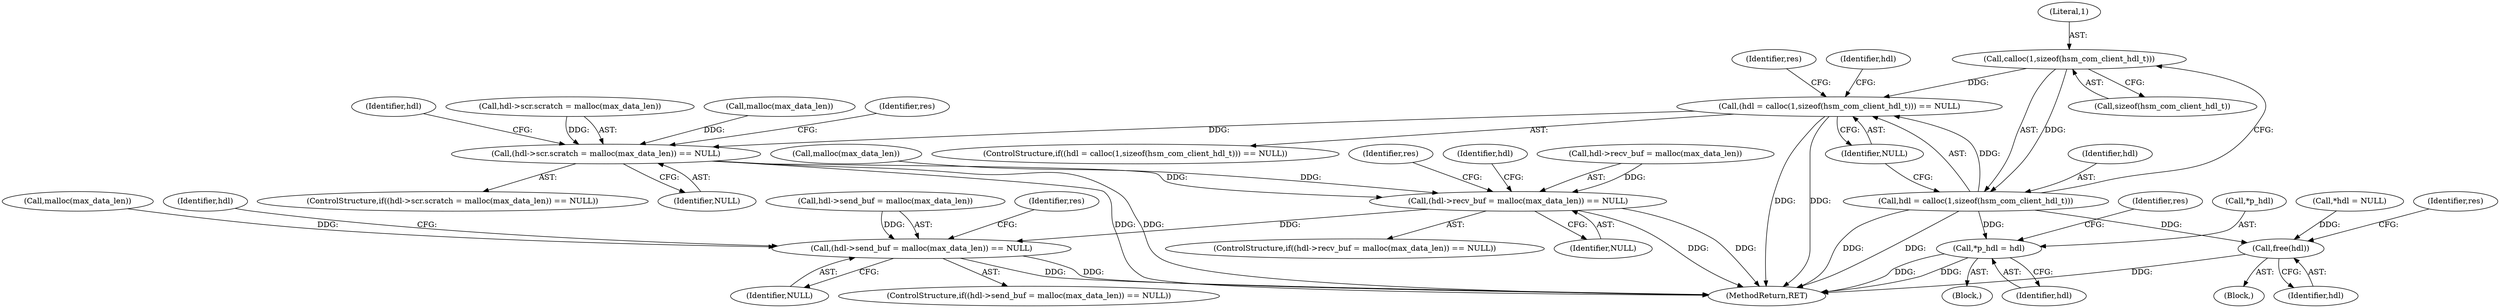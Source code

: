 digraph "0_opa-ff_c5759e7b76f5bf844be6c6641cc1b356bbc83869_1@API" {
"1000152" [label="(Call,calloc(1,sizeof(hsm_com_client_hdl_t)))"];
"1000149" [label="(Call,(hdl = calloc(1,sizeof(hsm_com_client_hdl_t))) == NULL)"];
"1000163" [label="(Call,(hdl->scr.scratch = malloc(max_data_len)) == NULL)"];
"1000179" [label="(Call,(hdl->recv_buf = malloc(max_data_len)) == NULL)"];
"1000193" [label="(Call,(hdl->send_buf = malloc(max_data_len)) == NULL)"];
"1000150" [label="(Call,hdl = calloc(1,sizeof(hsm_com_client_hdl_t)))"];
"1000258" [label="(Call,*p_hdl = hdl)"];
"1000290" [label="(Call,free(hdl))"];
"1000159" [label="(Identifier,res)"];
"1000182" [label="(Identifier,hdl)"];
"1000291" [label="(Identifier,hdl)"];
"1000170" [label="(Call,malloc(max_data_len))"];
"1000267" [label="(Block,)"];
"1000162" [label="(ControlStructure,if((hdl->scr.scratch = malloc(max_data_len)) == NULL))"];
"1000178" [label="(ControlStructure,if((hdl->recv_buf = malloc(max_data_len)) == NULL))"];
"1000263" [label="(Identifier,res)"];
"1000153" [label="(Literal,1)"];
"1000107" [label="(Call,*hdl = NULL)"];
"1000186" [label="(Identifier,NULL)"];
"1000163" [label="(Call,(hdl->scr.scratch = malloc(max_data_len)) == NULL)"];
"1000151" [label="(Identifier,hdl)"];
"1000184" [label="(Call,malloc(max_data_len))"];
"1000194" [label="(Call,hdl->send_buf = malloc(max_data_len))"];
"1000189" [label="(Identifier,res)"];
"1000172" [label="(Identifier,NULL)"];
"1000261" [label="(Identifier,hdl)"];
"1000294" [label="(MethodReturn,RET)"];
"1000175" [label="(Identifier,res)"];
"1000164" [label="(Call,hdl->scr.scratch = malloc(max_data_len))"];
"1000154" [label="(Call,sizeof(hsm_com_client_hdl_t))"];
"1000196" [label="(Identifier,hdl)"];
"1000203" [label="(Identifier,res)"];
"1000293" [label="(Identifier,res)"];
"1000152" [label="(Call,calloc(1,sizeof(hsm_com_client_hdl_t)))"];
"1000193" [label="(Call,(hdl->send_buf = malloc(max_data_len)) == NULL)"];
"1000149" [label="(Call,(hdl = calloc(1,sizeof(hsm_com_client_hdl_t))) == NULL)"];
"1000156" [label="(Identifier,NULL)"];
"1000105" [label="(Block,)"];
"1000192" [label="(ControlStructure,if((hdl->send_buf = malloc(max_data_len)) == NULL))"];
"1000180" [label="(Call,hdl->recv_buf = malloc(max_data_len))"];
"1000150" [label="(Call,hdl = calloc(1,sizeof(hsm_com_client_hdl_t)))"];
"1000200" [label="(Identifier,NULL)"];
"1000167" [label="(Identifier,hdl)"];
"1000259" [label="(Call,*p_hdl)"];
"1000148" [label="(ControlStructure,if((hdl = calloc(1,sizeof(hsm_com_client_hdl_t))) == NULL))"];
"1000198" [label="(Call,malloc(max_data_len))"];
"1000209" [label="(Identifier,hdl)"];
"1000290" [label="(Call,free(hdl))"];
"1000258" [label="(Call,*p_hdl = hdl)"];
"1000179" [label="(Call,(hdl->recv_buf = malloc(max_data_len)) == NULL)"];
"1000152" -> "1000150"  [label="AST: "];
"1000152" -> "1000154"  [label="CFG: "];
"1000153" -> "1000152"  [label="AST: "];
"1000154" -> "1000152"  [label="AST: "];
"1000150" -> "1000152"  [label="CFG: "];
"1000152" -> "1000149"  [label="DDG: "];
"1000152" -> "1000150"  [label="DDG: "];
"1000149" -> "1000148"  [label="AST: "];
"1000149" -> "1000156"  [label="CFG: "];
"1000150" -> "1000149"  [label="AST: "];
"1000156" -> "1000149"  [label="AST: "];
"1000159" -> "1000149"  [label="CFG: "];
"1000167" -> "1000149"  [label="CFG: "];
"1000149" -> "1000294"  [label="DDG: "];
"1000149" -> "1000294"  [label="DDG: "];
"1000150" -> "1000149"  [label="DDG: "];
"1000149" -> "1000163"  [label="DDG: "];
"1000163" -> "1000162"  [label="AST: "];
"1000163" -> "1000172"  [label="CFG: "];
"1000164" -> "1000163"  [label="AST: "];
"1000172" -> "1000163"  [label="AST: "];
"1000175" -> "1000163"  [label="CFG: "];
"1000182" -> "1000163"  [label="CFG: "];
"1000163" -> "1000294"  [label="DDG: "];
"1000163" -> "1000294"  [label="DDG: "];
"1000164" -> "1000163"  [label="DDG: "];
"1000170" -> "1000163"  [label="DDG: "];
"1000163" -> "1000179"  [label="DDG: "];
"1000179" -> "1000178"  [label="AST: "];
"1000179" -> "1000186"  [label="CFG: "];
"1000180" -> "1000179"  [label="AST: "];
"1000186" -> "1000179"  [label="AST: "];
"1000189" -> "1000179"  [label="CFG: "];
"1000196" -> "1000179"  [label="CFG: "];
"1000179" -> "1000294"  [label="DDG: "];
"1000179" -> "1000294"  [label="DDG: "];
"1000180" -> "1000179"  [label="DDG: "];
"1000184" -> "1000179"  [label="DDG: "];
"1000179" -> "1000193"  [label="DDG: "];
"1000193" -> "1000192"  [label="AST: "];
"1000193" -> "1000200"  [label="CFG: "];
"1000194" -> "1000193"  [label="AST: "];
"1000200" -> "1000193"  [label="AST: "];
"1000203" -> "1000193"  [label="CFG: "];
"1000209" -> "1000193"  [label="CFG: "];
"1000193" -> "1000294"  [label="DDG: "];
"1000193" -> "1000294"  [label="DDG: "];
"1000194" -> "1000193"  [label="DDG: "];
"1000198" -> "1000193"  [label="DDG: "];
"1000151" -> "1000150"  [label="AST: "];
"1000156" -> "1000150"  [label="CFG: "];
"1000150" -> "1000294"  [label="DDG: "];
"1000150" -> "1000294"  [label="DDG: "];
"1000150" -> "1000258"  [label="DDG: "];
"1000150" -> "1000290"  [label="DDG: "];
"1000258" -> "1000105"  [label="AST: "];
"1000258" -> "1000261"  [label="CFG: "];
"1000259" -> "1000258"  [label="AST: "];
"1000261" -> "1000258"  [label="AST: "];
"1000263" -> "1000258"  [label="CFG: "];
"1000258" -> "1000294"  [label="DDG: "];
"1000258" -> "1000294"  [label="DDG: "];
"1000290" -> "1000267"  [label="AST: "];
"1000290" -> "1000291"  [label="CFG: "];
"1000291" -> "1000290"  [label="AST: "];
"1000293" -> "1000290"  [label="CFG: "];
"1000290" -> "1000294"  [label="DDG: "];
"1000107" -> "1000290"  [label="DDG: "];
}
